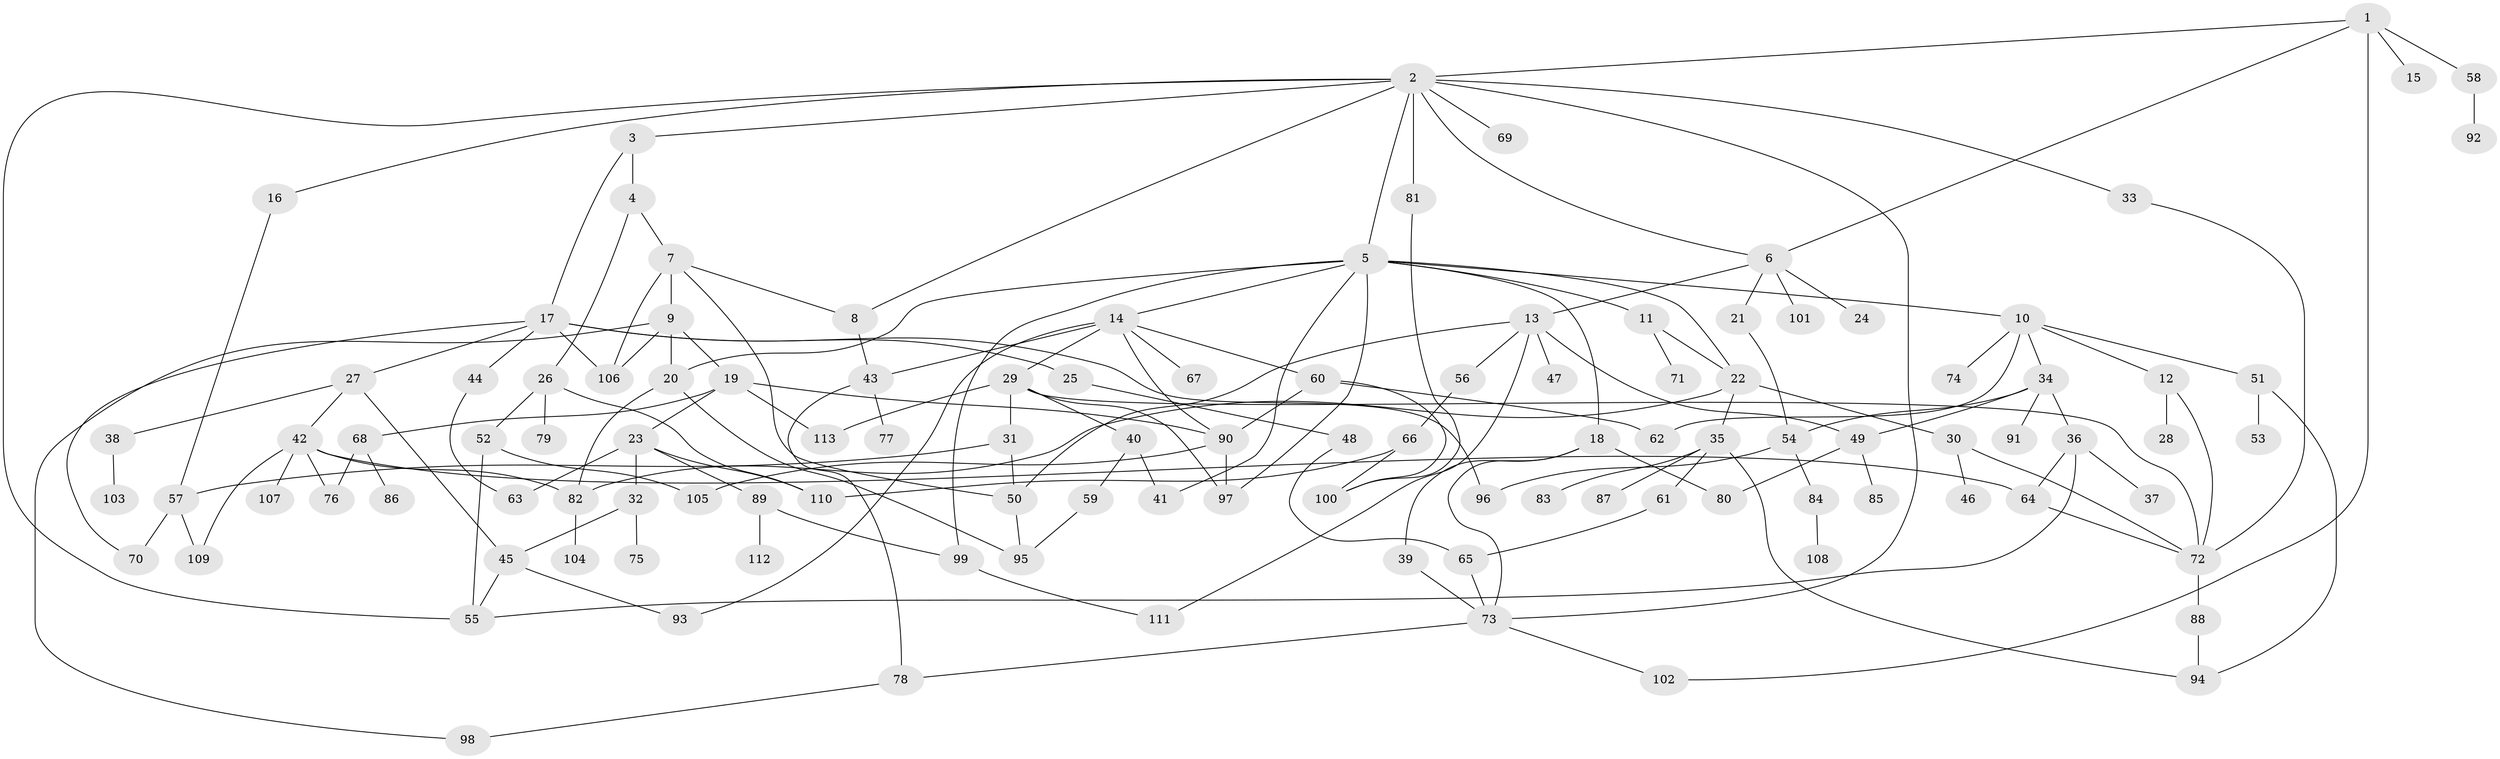 // coarse degree distribution, {4: 0.14893617021276595, 9: 0.06382978723404255, 6: 0.0851063829787234, 15: 0.02127659574468085, 5: 0.14893617021276595, 2: 0.2978723404255319, 7: 0.0425531914893617, 3: 0.1276595744680851, 1: 0.06382978723404255}
// Generated by graph-tools (version 1.1) at 2025/49/03/04/25 22:49:09]
// undirected, 113 vertices, 167 edges
graph export_dot {
  node [color=gray90,style=filled];
  1;
  2;
  3;
  4;
  5;
  6;
  7;
  8;
  9;
  10;
  11;
  12;
  13;
  14;
  15;
  16;
  17;
  18;
  19;
  20;
  21;
  22;
  23;
  24;
  25;
  26;
  27;
  28;
  29;
  30;
  31;
  32;
  33;
  34;
  35;
  36;
  37;
  38;
  39;
  40;
  41;
  42;
  43;
  44;
  45;
  46;
  47;
  48;
  49;
  50;
  51;
  52;
  53;
  54;
  55;
  56;
  57;
  58;
  59;
  60;
  61;
  62;
  63;
  64;
  65;
  66;
  67;
  68;
  69;
  70;
  71;
  72;
  73;
  74;
  75;
  76;
  77;
  78;
  79;
  80;
  81;
  82;
  83;
  84;
  85;
  86;
  87;
  88;
  89;
  90;
  91;
  92;
  93;
  94;
  95;
  96;
  97;
  98;
  99;
  100;
  101;
  102;
  103;
  104;
  105;
  106;
  107;
  108;
  109;
  110;
  111;
  112;
  113;
  1 -- 2;
  1 -- 6;
  1 -- 15;
  1 -- 58;
  1 -- 102;
  2 -- 3;
  2 -- 5;
  2 -- 16;
  2 -- 33;
  2 -- 55;
  2 -- 69;
  2 -- 73;
  2 -- 81;
  2 -- 6;
  2 -- 8;
  3 -- 4;
  3 -- 17;
  4 -- 7;
  4 -- 26;
  5 -- 10;
  5 -- 11;
  5 -- 14;
  5 -- 18;
  5 -- 20;
  5 -- 22;
  5 -- 99;
  5 -- 41;
  5 -- 97;
  6 -- 13;
  6 -- 21;
  6 -- 24;
  6 -- 101;
  7 -- 8;
  7 -- 9;
  7 -- 50;
  7 -- 106;
  8 -- 43;
  9 -- 19;
  9 -- 106;
  9 -- 98;
  9 -- 20;
  10 -- 12;
  10 -- 34;
  10 -- 51;
  10 -- 62;
  10 -- 74;
  11 -- 71;
  11 -- 22;
  12 -- 28;
  12 -- 72;
  13 -- 47;
  13 -- 56;
  13 -- 111;
  13 -- 50;
  13 -- 49;
  14 -- 29;
  14 -- 43;
  14 -- 60;
  14 -- 67;
  14 -- 93;
  14 -- 90;
  16 -- 57;
  17 -- 25;
  17 -- 27;
  17 -- 44;
  17 -- 70;
  17 -- 96;
  17 -- 106;
  18 -- 39;
  18 -- 80;
  18 -- 73;
  19 -- 23;
  19 -- 68;
  19 -- 90;
  19 -- 113;
  20 -- 82;
  20 -- 95;
  21 -- 54;
  22 -- 30;
  22 -- 35;
  22 -- 82;
  23 -- 32;
  23 -- 89;
  23 -- 110;
  23 -- 63;
  25 -- 48;
  26 -- 52;
  26 -- 79;
  26 -- 110;
  27 -- 38;
  27 -- 42;
  27 -- 45;
  29 -- 31;
  29 -- 40;
  29 -- 113;
  29 -- 97;
  29 -- 72;
  30 -- 46;
  30 -- 72;
  31 -- 57;
  31 -- 50;
  32 -- 45;
  32 -- 75;
  33 -- 72;
  34 -- 36;
  34 -- 49;
  34 -- 91;
  34 -- 54;
  35 -- 61;
  35 -- 83;
  35 -- 87;
  35 -- 94;
  36 -- 37;
  36 -- 55;
  36 -- 64;
  38 -- 103;
  39 -- 73;
  40 -- 41;
  40 -- 59;
  42 -- 64;
  42 -- 107;
  42 -- 109;
  42 -- 76;
  42 -- 82;
  43 -- 77;
  43 -- 78;
  44 -- 63;
  45 -- 93;
  45 -- 55;
  48 -- 65;
  49 -- 85;
  49 -- 80;
  50 -- 95;
  51 -- 53;
  51 -- 94;
  52 -- 105;
  52 -- 55;
  54 -- 84;
  54 -- 96;
  56 -- 66;
  57 -- 70;
  57 -- 109;
  58 -- 92;
  59 -- 95;
  60 -- 100;
  60 -- 90;
  60 -- 62;
  61 -- 65;
  64 -- 72;
  65 -- 73;
  66 -- 100;
  66 -- 110;
  68 -- 76;
  68 -- 86;
  72 -- 88;
  73 -- 78;
  73 -- 102;
  78 -- 98;
  81 -- 100;
  82 -- 104;
  84 -- 108;
  88 -- 94;
  89 -- 99;
  89 -- 112;
  90 -- 97;
  90 -- 105;
  99 -- 111;
}

